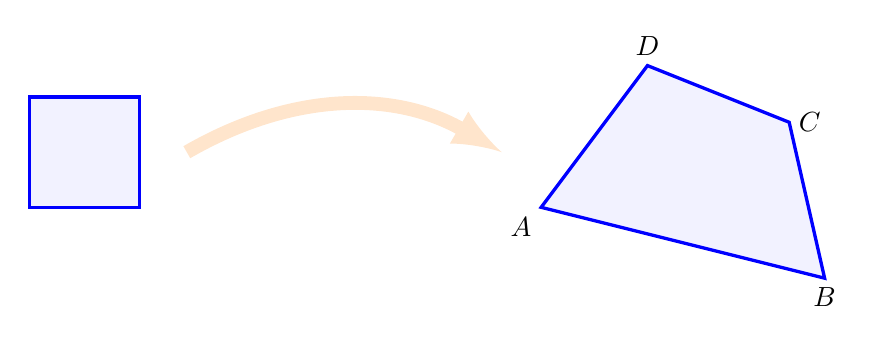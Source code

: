 ﻿\begin{tikzpicture}[scale=1]

\begin{scope}[xshift=-0.5cm,scale=1.4]
\draw[blue, fill=blue!5, very thick,] (0,0) rectangle (1,1);
% \node at (0,0) [below left] {$A_0$};
% \node at (1,0) [below right] {$B_0$};
% \node at (1,1) [above right] {$C_0$};
% \node at (0,1) [above left] {$D_0$};
\end{scope}

\draw[->,>=latex,line width =5pt, orange!20] (1.5,0.7) to[bend left] ++ (4,0);

\begin{scope}[xshift=6cm,scale=0.9,]
\draw[blue, fill=blue!5, very thick] (0,0) -- (1.5,2) -- (3.5,1.2) -- (4,-1) -- cycle;
\node at (0,0) [below left] {$A$};
\node at (4,-1) [below] {$B$};
\node at (3.5,1.2) [right] {$C$};
\node at (1.5,2) [above] {$D$};
\end{scope}

\end{tikzpicture}

